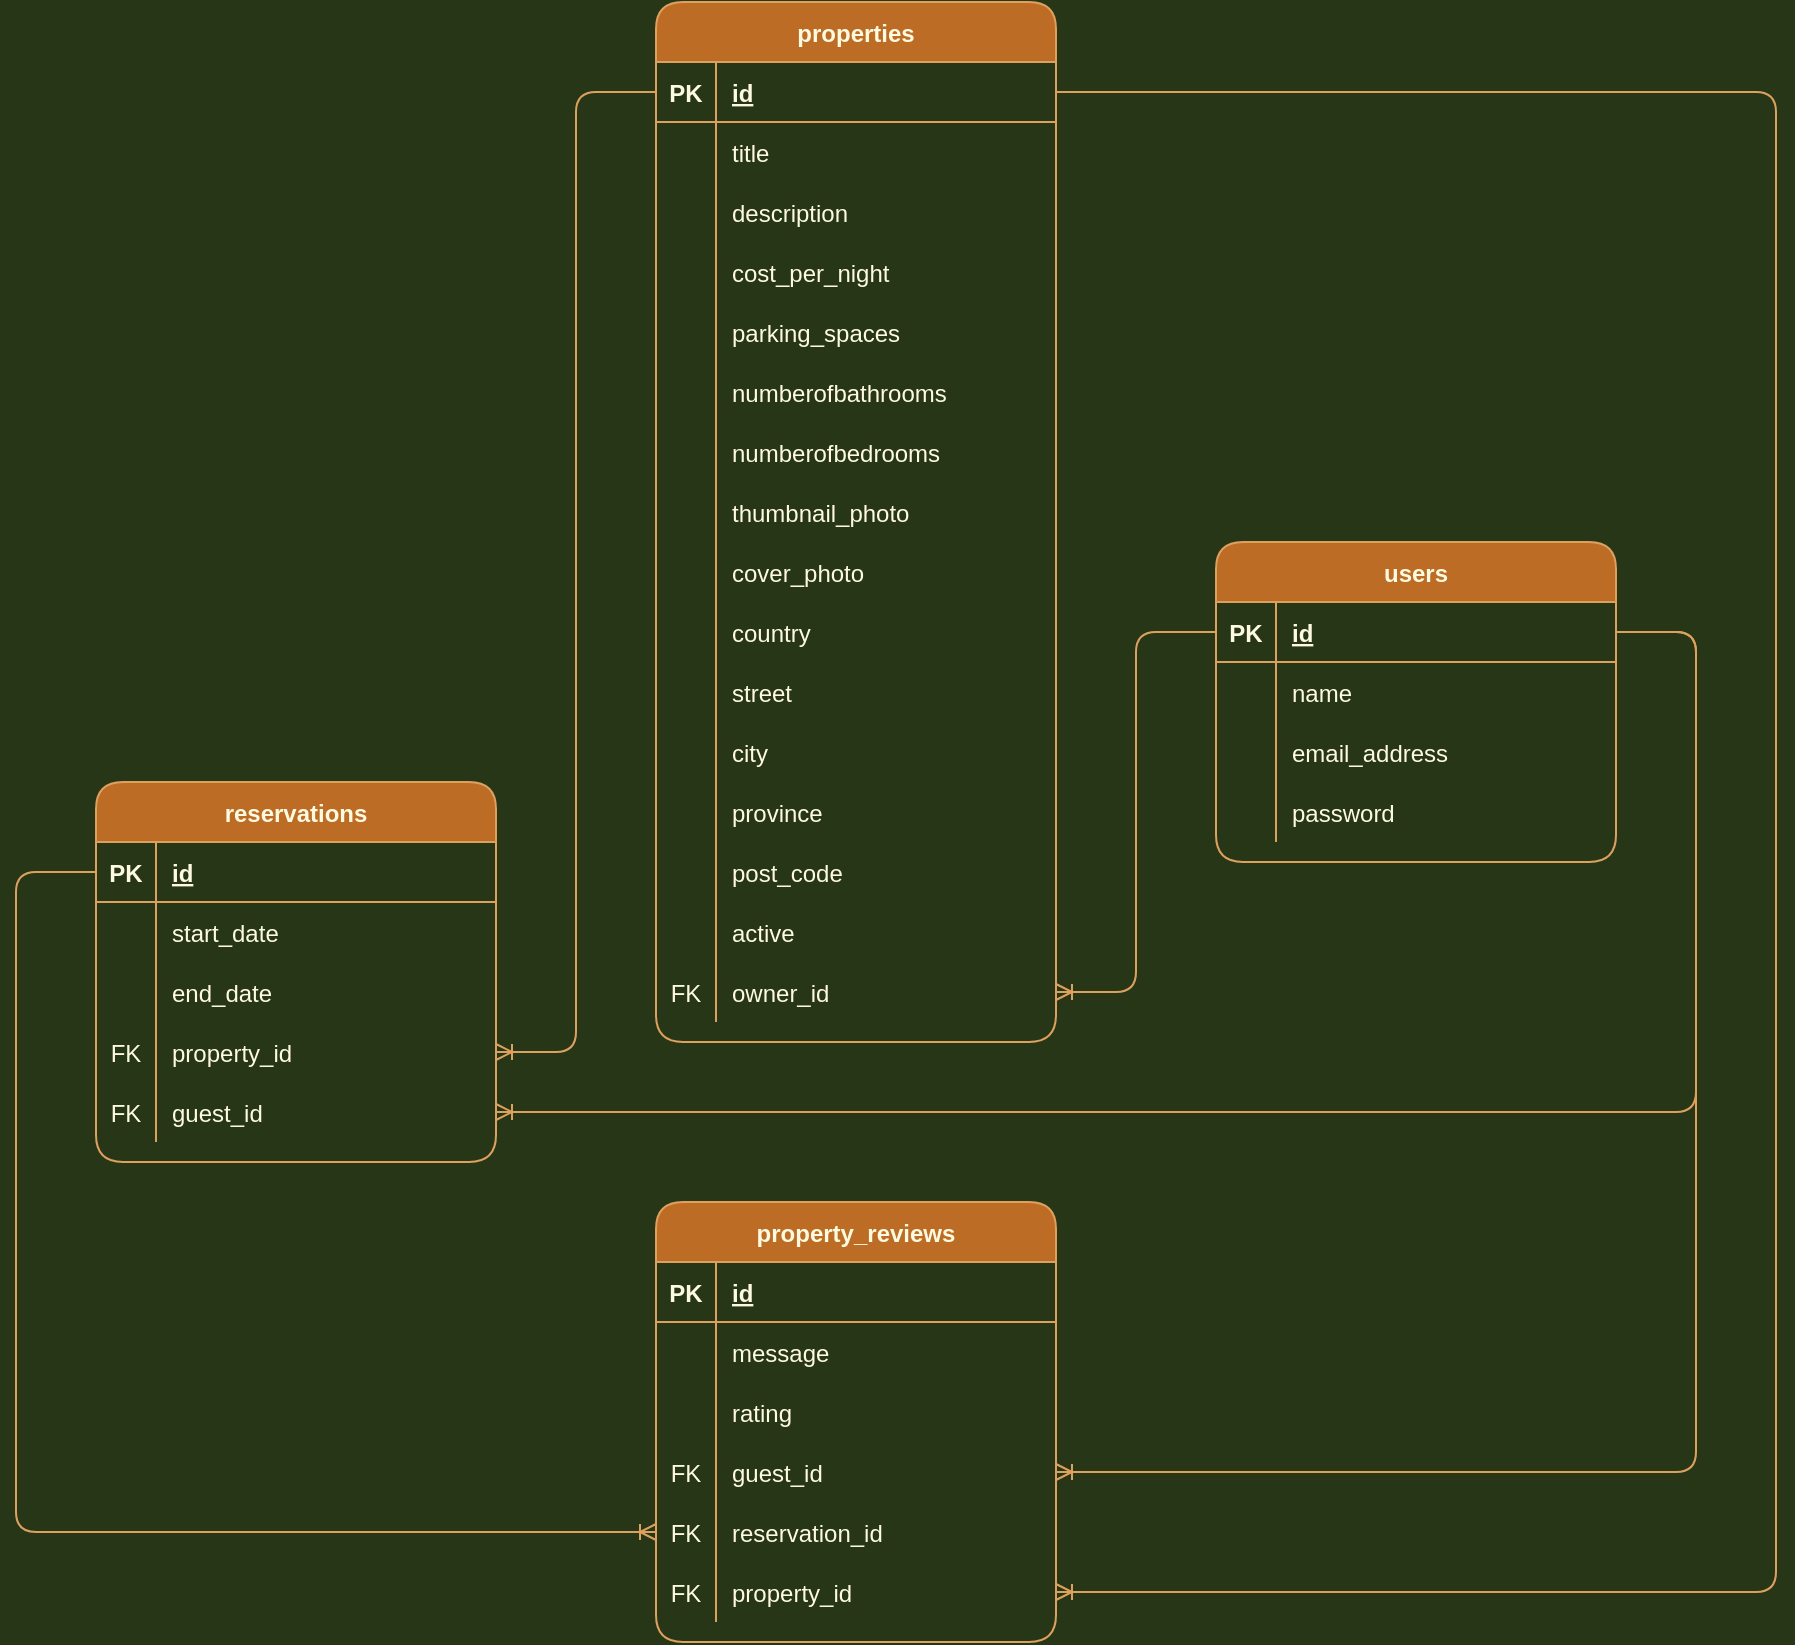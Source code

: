 <mxfile version="17.0.0" type="device"><diagram id="5qvGoS5gKR3HRipJe_dw" name="Page-1"><mxGraphModel dx="2027" dy="1076" grid="0" gridSize="10" guides="1" tooltips="1" connect="1" arrows="1" fold="1" page="1" pageScale="1" pageWidth="1700" pageHeight="1100" background="#283618" math="0" shadow="0"><root><mxCell id="0"/><mxCell id="1" parent="0"/><mxCell id="cMFmI9Sb39EY3T2LJJ4b-1" value="users" style="shape=table;startSize=30;container=1;collapsible=1;childLayout=tableLayout;fixedRows=1;rowLines=0;fontStyle=1;align=center;resizeLast=1;rounded=1;sketch=0;strokeColor=#DDA15E;fillColor=#BC6C25;fontColor=#FEFAE0;" parent="1" vertex="1"><mxGeometry x="1040" y="390" width="200" height="160" as="geometry"/></mxCell><mxCell id="cMFmI9Sb39EY3T2LJJ4b-2" value="" style="shape=tableRow;horizontal=0;startSize=0;swimlaneHead=0;swimlaneBody=0;fillColor=none;collapsible=0;dropTarget=0;points=[[0,0.5],[1,0.5]];portConstraint=eastwest;top=0;left=0;right=0;bottom=1;rounded=1;sketch=0;fontColor=#FEFAE0;strokeColor=#DDA15E;" parent="cMFmI9Sb39EY3T2LJJ4b-1" vertex="1"><mxGeometry y="30" width="200" height="30" as="geometry"/></mxCell><mxCell id="cMFmI9Sb39EY3T2LJJ4b-3" value="PK" style="shape=partialRectangle;connectable=0;fillColor=none;top=0;left=0;bottom=0;right=0;fontStyle=1;overflow=hidden;rounded=1;sketch=0;fontColor=#FEFAE0;strokeColor=#DDA15E;" parent="cMFmI9Sb39EY3T2LJJ4b-2" vertex="1"><mxGeometry width="30" height="30" as="geometry"><mxRectangle width="30" height="30" as="alternateBounds"/></mxGeometry></mxCell><mxCell id="cMFmI9Sb39EY3T2LJJ4b-4" value="id" style="shape=partialRectangle;connectable=0;fillColor=none;top=0;left=0;bottom=0;right=0;align=left;spacingLeft=6;fontStyle=5;overflow=hidden;rounded=1;sketch=0;fontColor=#FEFAE0;strokeColor=#DDA15E;" parent="cMFmI9Sb39EY3T2LJJ4b-2" vertex="1"><mxGeometry x="30" width="170" height="30" as="geometry"><mxRectangle width="170" height="30" as="alternateBounds"/></mxGeometry></mxCell><mxCell id="cMFmI9Sb39EY3T2LJJ4b-5" value="" style="shape=tableRow;horizontal=0;startSize=0;swimlaneHead=0;swimlaneBody=0;fillColor=none;collapsible=0;dropTarget=0;points=[[0,0.5],[1,0.5]];portConstraint=eastwest;top=0;left=0;right=0;bottom=0;rounded=1;sketch=0;fontColor=#FEFAE0;strokeColor=#DDA15E;" parent="cMFmI9Sb39EY3T2LJJ4b-1" vertex="1"><mxGeometry y="60" width="200" height="30" as="geometry"/></mxCell><mxCell id="cMFmI9Sb39EY3T2LJJ4b-6" value="" style="shape=partialRectangle;connectable=0;fillColor=none;top=0;left=0;bottom=0;right=0;editable=1;overflow=hidden;rounded=1;sketch=0;fontColor=#FEFAE0;strokeColor=#DDA15E;" parent="cMFmI9Sb39EY3T2LJJ4b-5" vertex="1"><mxGeometry width="30" height="30" as="geometry"><mxRectangle width="30" height="30" as="alternateBounds"/></mxGeometry></mxCell><mxCell id="cMFmI9Sb39EY3T2LJJ4b-7" value="name" style="shape=partialRectangle;connectable=0;fillColor=none;top=0;left=0;bottom=0;right=0;align=left;spacingLeft=6;overflow=hidden;rounded=1;sketch=0;fontColor=#FEFAE0;strokeColor=#DDA15E;" parent="cMFmI9Sb39EY3T2LJJ4b-5" vertex="1"><mxGeometry x="30" width="170" height="30" as="geometry"><mxRectangle width="170" height="30" as="alternateBounds"/></mxGeometry></mxCell><mxCell id="cMFmI9Sb39EY3T2LJJ4b-8" value="" style="shape=tableRow;horizontal=0;startSize=0;swimlaneHead=0;swimlaneBody=0;fillColor=none;collapsible=0;dropTarget=0;points=[[0,0.5],[1,0.5]];portConstraint=eastwest;top=0;left=0;right=0;bottom=0;rounded=1;sketch=0;fontColor=#FEFAE0;strokeColor=#DDA15E;" parent="cMFmI9Sb39EY3T2LJJ4b-1" vertex="1"><mxGeometry y="90" width="200" height="30" as="geometry"/></mxCell><mxCell id="cMFmI9Sb39EY3T2LJJ4b-9" value="" style="shape=partialRectangle;connectable=0;fillColor=none;top=0;left=0;bottom=0;right=0;editable=1;overflow=hidden;rounded=1;sketch=0;fontColor=#FEFAE0;strokeColor=#DDA15E;" parent="cMFmI9Sb39EY3T2LJJ4b-8" vertex="1"><mxGeometry width="30" height="30" as="geometry"><mxRectangle width="30" height="30" as="alternateBounds"/></mxGeometry></mxCell><mxCell id="cMFmI9Sb39EY3T2LJJ4b-10" value="email_address" style="shape=partialRectangle;connectable=0;fillColor=none;top=0;left=0;bottom=0;right=0;align=left;spacingLeft=6;overflow=hidden;rounded=1;sketch=0;fontColor=#FEFAE0;strokeColor=#DDA15E;" parent="cMFmI9Sb39EY3T2LJJ4b-8" vertex="1"><mxGeometry x="30" width="170" height="30" as="geometry"><mxRectangle width="170" height="30" as="alternateBounds"/></mxGeometry></mxCell><mxCell id="cMFmI9Sb39EY3T2LJJ4b-11" value="" style="shape=tableRow;horizontal=0;startSize=0;swimlaneHead=0;swimlaneBody=0;fillColor=none;collapsible=0;dropTarget=0;points=[[0,0.5],[1,0.5]];portConstraint=eastwest;top=0;left=0;right=0;bottom=0;rounded=1;sketch=0;fontColor=#FEFAE0;strokeColor=#DDA15E;" parent="cMFmI9Sb39EY3T2LJJ4b-1" vertex="1"><mxGeometry y="120" width="200" height="30" as="geometry"/></mxCell><mxCell id="cMFmI9Sb39EY3T2LJJ4b-12" value="" style="shape=partialRectangle;connectable=0;fillColor=none;top=0;left=0;bottom=0;right=0;editable=1;overflow=hidden;rounded=1;sketch=0;fontColor=#FEFAE0;strokeColor=#DDA15E;" parent="cMFmI9Sb39EY3T2LJJ4b-11" vertex="1"><mxGeometry width="30" height="30" as="geometry"><mxRectangle width="30" height="30" as="alternateBounds"/></mxGeometry></mxCell><mxCell id="cMFmI9Sb39EY3T2LJJ4b-13" value="password" style="shape=partialRectangle;connectable=0;fillColor=none;top=0;left=0;bottom=0;right=0;align=left;spacingLeft=6;overflow=hidden;rounded=1;sketch=0;fontColor=#FEFAE0;strokeColor=#DDA15E;" parent="cMFmI9Sb39EY3T2LJJ4b-11" vertex="1"><mxGeometry x="30" width="170" height="30" as="geometry"><mxRectangle width="170" height="30" as="alternateBounds"/></mxGeometry></mxCell><mxCell id="v5EGMdO7o2aAZOC-MTAD-1" value="properties" style="shape=table;startSize=30;container=1;collapsible=1;childLayout=tableLayout;fixedRows=1;rowLines=0;fontStyle=1;align=center;resizeLast=1;rounded=1;sketch=0;strokeColor=#DDA15E;fillColor=#BC6C25;fontColor=#FEFAE0;" vertex="1" parent="1"><mxGeometry x="760" y="120" width="200" height="520" as="geometry"/></mxCell><mxCell id="v5EGMdO7o2aAZOC-MTAD-2" value="" style="shape=tableRow;horizontal=0;startSize=0;swimlaneHead=0;swimlaneBody=0;fillColor=none;collapsible=0;dropTarget=0;points=[[0,0.5],[1,0.5]];portConstraint=eastwest;top=0;left=0;right=0;bottom=1;rounded=1;sketch=0;fontColor=#FEFAE0;strokeColor=#DDA15E;" vertex="1" parent="v5EGMdO7o2aAZOC-MTAD-1"><mxGeometry y="30" width="200" height="30" as="geometry"/></mxCell><mxCell id="v5EGMdO7o2aAZOC-MTAD-3" value="PK" style="shape=partialRectangle;connectable=0;fillColor=none;top=0;left=0;bottom=0;right=0;fontStyle=1;overflow=hidden;rounded=1;sketch=0;fontColor=#FEFAE0;strokeColor=#DDA15E;" vertex="1" parent="v5EGMdO7o2aAZOC-MTAD-2"><mxGeometry width="30" height="30" as="geometry"><mxRectangle width="30" height="30" as="alternateBounds"/></mxGeometry></mxCell><mxCell id="v5EGMdO7o2aAZOC-MTAD-4" value="id" style="shape=partialRectangle;connectable=0;fillColor=none;top=0;left=0;bottom=0;right=0;align=left;spacingLeft=6;fontStyle=5;overflow=hidden;rounded=1;sketch=0;fontColor=#FEFAE0;strokeColor=#DDA15E;" vertex="1" parent="v5EGMdO7o2aAZOC-MTAD-2"><mxGeometry x="30" width="170" height="30" as="geometry"><mxRectangle width="170" height="30" as="alternateBounds"/></mxGeometry></mxCell><mxCell id="v5EGMdO7o2aAZOC-MTAD-5" value="" style="shape=tableRow;horizontal=0;startSize=0;swimlaneHead=0;swimlaneBody=0;fillColor=none;collapsible=0;dropTarget=0;points=[[0,0.5],[1,0.5]];portConstraint=eastwest;top=0;left=0;right=0;bottom=0;rounded=1;sketch=0;fontColor=#FEFAE0;strokeColor=#DDA15E;" vertex="1" parent="v5EGMdO7o2aAZOC-MTAD-1"><mxGeometry y="60" width="200" height="30" as="geometry"/></mxCell><mxCell id="v5EGMdO7o2aAZOC-MTAD-6" value="" style="shape=partialRectangle;connectable=0;fillColor=none;top=0;left=0;bottom=0;right=0;editable=1;overflow=hidden;rounded=1;sketch=0;fontColor=#FEFAE0;strokeColor=#DDA15E;" vertex="1" parent="v5EGMdO7o2aAZOC-MTAD-5"><mxGeometry width="30" height="30" as="geometry"><mxRectangle width="30" height="30" as="alternateBounds"/></mxGeometry></mxCell><mxCell id="v5EGMdO7o2aAZOC-MTAD-7" value="title" style="shape=partialRectangle;connectable=0;fillColor=none;top=0;left=0;bottom=0;right=0;align=left;spacingLeft=6;overflow=hidden;rounded=1;sketch=0;fontColor=#FEFAE0;strokeColor=#DDA15E;" vertex="1" parent="v5EGMdO7o2aAZOC-MTAD-5"><mxGeometry x="30" width="170" height="30" as="geometry"><mxRectangle width="170" height="30" as="alternateBounds"/></mxGeometry></mxCell><mxCell id="v5EGMdO7o2aAZOC-MTAD-8" value="" style="shape=tableRow;horizontal=0;startSize=0;swimlaneHead=0;swimlaneBody=0;fillColor=none;collapsible=0;dropTarget=0;points=[[0,0.5],[1,0.5]];portConstraint=eastwest;top=0;left=0;right=0;bottom=0;rounded=1;sketch=0;fontColor=#FEFAE0;strokeColor=#DDA15E;" vertex="1" parent="v5EGMdO7o2aAZOC-MTAD-1"><mxGeometry y="90" width="200" height="30" as="geometry"/></mxCell><mxCell id="v5EGMdO7o2aAZOC-MTAD-9" value="" style="shape=partialRectangle;connectable=0;fillColor=none;top=0;left=0;bottom=0;right=0;editable=1;overflow=hidden;rounded=1;sketch=0;fontColor=#FEFAE0;strokeColor=#DDA15E;" vertex="1" parent="v5EGMdO7o2aAZOC-MTAD-8"><mxGeometry width="30" height="30" as="geometry"><mxRectangle width="30" height="30" as="alternateBounds"/></mxGeometry></mxCell><mxCell id="v5EGMdO7o2aAZOC-MTAD-10" value="description" style="shape=partialRectangle;connectable=0;fillColor=none;top=0;left=0;bottom=0;right=0;align=left;spacingLeft=6;overflow=hidden;rounded=1;sketch=0;fontColor=#FEFAE0;strokeColor=#DDA15E;" vertex="1" parent="v5EGMdO7o2aAZOC-MTAD-8"><mxGeometry x="30" width="170" height="30" as="geometry"><mxRectangle width="170" height="30" as="alternateBounds"/></mxGeometry></mxCell><mxCell id="v5EGMdO7o2aAZOC-MTAD-11" value="" style="shape=tableRow;horizontal=0;startSize=0;swimlaneHead=0;swimlaneBody=0;fillColor=none;collapsible=0;dropTarget=0;points=[[0,0.5],[1,0.5]];portConstraint=eastwest;top=0;left=0;right=0;bottom=0;rounded=1;sketch=0;fontColor=#FEFAE0;strokeColor=#DDA15E;" vertex="1" parent="v5EGMdO7o2aAZOC-MTAD-1"><mxGeometry y="120" width="200" height="30" as="geometry"/></mxCell><mxCell id="v5EGMdO7o2aAZOC-MTAD-12" value="" style="shape=partialRectangle;connectable=0;fillColor=none;top=0;left=0;bottom=0;right=0;editable=1;overflow=hidden;rounded=1;sketch=0;fontColor=#FEFAE0;strokeColor=#DDA15E;" vertex="1" parent="v5EGMdO7o2aAZOC-MTAD-11"><mxGeometry width="30" height="30" as="geometry"><mxRectangle width="30" height="30" as="alternateBounds"/></mxGeometry></mxCell><mxCell id="v5EGMdO7o2aAZOC-MTAD-13" value="cost_per_night" style="shape=partialRectangle;connectable=0;fillColor=none;top=0;left=0;bottom=0;right=0;align=left;spacingLeft=6;overflow=hidden;rounded=1;sketch=0;fontColor=#FEFAE0;strokeColor=#DDA15E;" vertex="1" parent="v5EGMdO7o2aAZOC-MTAD-11"><mxGeometry x="30" width="170" height="30" as="geometry"><mxRectangle width="170" height="30" as="alternateBounds"/></mxGeometry></mxCell><mxCell id="v5EGMdO7o2aAZOC-MTAD-40" value="" style="shape=tableRow;horizontal=0;startSize=0;swimlaneHead=0;swimlaneBody=0;fillColor=none;collapsible=0;dropTarget=0;points=[[0,0.5],[1,0.5]];portConstraint=eastwest;top=0;left=0;right=0;bottom=0;rounded=1;sketch=0;fontColor=#FEFAE0;strokeColor=#DDA15E;" vertex="1" parent="v5EGMdO7o2aAZOC-MTAD-1"><mxGeometry y="150" width="200" height="30" as="geometry"/></mxCell><mxCell id="v5EGMdO7o2aAZOC-MTAD-41" value="" style="shape=partialRectangle;connectable=0;fillColor=none;top=0;left=0;bottom=0;right=0;editable=1;overflow=hidden;rounded=1;sketch=0;fontColor=#FEFAE0;strokeColor=#DDA15E;" vertex="1" parent="v5EGMdO7o2aAZOC-MTAD-40"><mxGeometry width="30" height="30" as="geometry"><mxRectangle width="30" height="30" as="alternateBounds"/></mxGeometry></mxCell><mxCell id="v5EGMdO7o2aAZOC-MTAD-42" value="parking_spaces" style="shape=partialRectangle;connectable=0;fillColor=none;top=0;left=0;bottom=0;right=0;align=left;spacingLeft=6;overflow=hidden;rounded=1;sketch=0;fontColor=#FEFAE0;strokeColor=#DDA15E;" vertex="1" parent="v5EGMdO7o2aAZOC-MTAD-40"><mxGeometry x="30" width="170" height="30" as="geometry"><mxRectangle width="170" height="30" as="alternateBounds"/></mxGeometry></mxCell><mxCell id="v5EGMdO7o2aAZOC-MTAD-43" value="" style="shape=tableRow;horizontal=0;startSize=0;swimlaneHead=0;swimlaneBody=0;fillColor=none;collapsible=0;dropTarget=0;points=[[0,0.5],[1,0.5]];portConstraint=eastwest;top=0;left=0;right=0;bottom=0;rounded=1;sketch=0;fontColor=#FEFAE0;strokeColor=#DDA15E;" vertex="1" parent="v5EGMdO7o2aAZOC-MTAD-1"><mxGeometry y="180" width="200" height="30" as="geometry"/></mxCell><mxCell id="v5EGMdO7o2aAZOC-MTAD-44" value="" style="shape=partialRectangle;connectable=0;fillColor=none;top=0;left=0;bottom=0;right=0;editable=1;overflow=hidden;rounded=1;sketch=0;fontColor=#FEFAE0;strokeColor=#DDA15E;" vertex="1" parent="v5EGMdO7o2aAZOC-MTAD-43"><mxGeometry width="30" height="30" as="geometry"><mxRectangle width="30" height="30" as="alternateBounds"/></mxGeometry></mxCell><mxCell id="v5EGMdO7o2aAZOC-MTAD-45" value="numberofbathrooms" style="shape=partialRectangle;connectable=0;fillColor=none;top=0;left=0;bottom=0;right=0;align=left;spacingLeft=6;overflow=hidden;rounded=1;sketch=0;fontColor=#FEFAE0;strokeColor=#DDA15E;" vertex="1" parent="v5EGMdO7o2aAZOC-MTAD-43"><mxGeometry x="30" width="170" height="30" as="geometry"><mxRectangle width="170" height="30" as="alternateBounds"/></mxGeometry></mxCell><mxCell id="v5EGMdO7o2aAZOC-MTAD-46" value="" style="shape=tableRow;horizontal=0;startSize=0;swimlaneHead=0;swimlaneBody=0;fillColor=none;collapsible=0;dropTarget=0;points=[[0,0.5],[1,0.5]];portConstraint=eastwest;top=0;left=0;right=0;bottom=0;rounded=1;sketch=0;fontColor=#FEFAE0;strokeColor=#DDA15E;" vertex="1" parent="v5EGMdO7o2aAZOC-MTAD-1"><mxGeometry y="210" width="200" height="30" as="geometry"/></mxCell><mxCell id="v5EGMdO7o2aAZOC-MTAD-47" value="" style="shape=partialRectangle;connectable=0;fillColor=none;top=0;left=0;bottom=0;right=0;editable=1;overflow=hidden;rounded=1;sketch=0;fontColor=#FEFAE0;strokeColor=#DDA15E;" vertex="1" parent="v5EGMdO7o2aAZOC-MTAD-46"><mxGeometry width="30" height="30" as="geometry"><mxRectangle width="30" height="30" as="alternateBounds"/></mxGeometry></mxCell><mxCell id="v5EGMdO7o2aAZOC-MTAD-48" value="numberofbedrooms" style="shape=partialRectangle;connectable=0;fillColor=none;top=0;left=0;bottom=0;right=0;align=left;spacingLeft=6;overflow=hidden;rounded=1;sketch=0;fontColor=#FEFAE0;strokeColor=#DDA15E;" vertex="1" parent="v5EGMdO7o2aAZOC-MTAD-46"><mxGeometry x="30" width="170" height="30" as="geometry"><mxRectangle width="170" height="30" as="alternateBounds"/></mxGeometry></mxCell><mxCell id="v5EGMdO7o2aAZOC-MTAD-50" value="" style="shape=tableRow;horizontal=0;startSize=0;swimlaneHead=0;swimlaneBody=0;fillColor=none;collapsible=0;dropTarget=0;points=[[0,0.5],[1,0.5]];portConstraint=eastwest;top=0;left=0;right=0;bottom=0;rounded=1;sketch=0;fontColor=#FEFAE0;strokeColor=#DDA15E;" vertex="1" parent="v5EGMdO7o2aAZOC-MTAD-1"><mxGeometry y="240" width="200" height="30" as="geometry"/></mxCell><mxCell id="v5EGMdO7o2aAZOC-MTAD-51" value="" style="shape=partialRectangle;connectable=0;fillColor=none;top=0;left=0;bottom=0;right=0;editable=1;overflow=hidden;rounded=1;sketch=0;fontColor=#FEFAE0;strokeColor=#DDA15E;" vertex="1" parent="v5EGMdO7o2aAZOC-MTAD-50"><mxGeometry width="30" height="30" as="geometry"><mxRectangle width="30" height="30" as="alternateBounds"/></mxGeometry></mxCell><mxCell id="v5EGMdO7o2aAZOC-MTAD-52" value="thumbnail_photo" style="shape=partialRectangle;connectable=0;fillColor=none;top=0;left=0;bottom=0;right=0;align=left;spacingLeft=6;overflow=hidden;rounded=1;sketch=0;fontColor=#FEFAE0;strokeColor=#DDA15E;" vertex="1" parent="v5EGMdO7o2aAZOC-MTAD-50"><mxGeometry x="30" width="170" height="30" as="geometry"><mxRectangle width="170" height="30" as="alternateBounds"/></mxGeometry></mxCell><mxCell id="v5EGMdO7o2aAZOC-MTAD-53" value="" style="shape=tableRow;horizontal=0;startSize=0;swimlaneHead=0;swimlaneBody=0;fillColor=none;collapsible=0;dropTarget=0;points=[[0,0.5],[1,0.5]];portConstraint=eastwest;top=0;left=0;right=0;bottom=0;rounded=1;sketch=0;fontColor=#FEFAE0;strokeColor=#DDA15E;" vertex="1" parent="v5EGMdO7o2aAZOC-MTAD-1"><mxGeometry y="270" width="200" height="30" as="geometry"/></mxCell><mxCell id="v5EGMdO7o2aAZOC-MTAD-54" value="" style="shape=partialRectangle;connectable=0;fillColor=none;top=0;left=0;bottom=0;right=0;editable=1;overflow=hidden;rounded=1;sketch=0;fontColor=#FEFAE0;strokeColor=#DDA15E;" vertex="1" parent="v5EGMdO7o2aAZOC-MTAD-53"><mxGeometry width="30" height="30" as="geometry"><mxRectangle width="30" height="30" as="alternateBounds"/></mxGeometry></mxCell><mxCell id="v5EGMdO7o2aAZOC-MTAD-55" value="cover_photo" style="shape=partialRectangle;connectable=0;fillColor=none;top=0;left=0;bottom=0;right=0;align=left;spacingLeft=6;overflow=hidden;rounded=1;sketch=0;fontColor=#FEFAE0;strokeColor=#DDA15E;" vertex="1" parent="v5EGMdO7o2aAZOC-MTAD-53"><mxGeometry x="30" width="170" height="30" as="geometry"><mxRectangle width="170" height="30" as="alternateBounds"/></mxGeometry></mxCell><mxCell id="v5EGMdO7o2aAZOC-MTAD-56" value="" style="shape=tableRow;horizontal=0;startSize=0;swimlaneHead=0;swimlaneBody=0;fillColor=none;collapsible=0;dropTarget=0;points=[[0,0.5],[1,0.5]];portConstraint=eastwest;top=0;left=0;right=0;bottom=0;rounded=1;sketch=0;fontColor=#FEFAE0;strokeColor=#DDA15E;" vertex="1" parent="v5EGMdO7o2aAZOC-MTAD-1"><mxGeometry y="300" width="200" height="30" as="geometry"/></mxCell><mxCell id="v5EGMdO7o2aAZOC-MTAD-57" value="" style="shape=partialRectangle;connectable=0;fillColor=none;top=0;left=0;bottom=0;right=0;editable=1;overflow=hidden;rounded=1;sketch=0;fontColor=#FEFAE0;strokeColor=#DDA15E;" vertex="1" parent="v5EGMdO7o2aAZOC-MTAD-56"><mxGeometry width="30" height="30" as="geometry"><mxRectangle width="30" height="30" as="alternateBounds"/></mxGeometry></mxCell><mxCell id="v5EGMdO7o2aAZOC-MTAD-58" value="country" style="shape=partialRectangle;connectable=0;fillColor=none;top=0;left=0;bottom=0;right=0;align=left;spacingLeft=6;overflow=hidden;rounded=1;sketch=0;fontColor=#FEFAE0;strokeColor=#DDA15E;" vertex="1" parent="v5EGMdO7o2aAZOC-MTAD-56"><mxGeometry x="30" width="170" height="30" as="geometry"><mxRectangle width="170" height="30" as="alternateBounds"/></mxGeometry></mxCell><mxCell id="v5EGMdO7o2aAZOC-MTAD-59" value="" style="shape=tableRow;horizontal=0;startSize=0;swimlaneHead=0;swimlaneBody=0;fillColor=none;collapsible=0;dropTarget=0;points=[[0,0.5],[1,0.5]];portConstraint=eastwest;top=0;left=0;right=0;bottom=0;rounded=1;sketch=0;fontColor=#FEFAE0;strokeColor=#DDA15E;" vertex="1" parent="v5EGMdO7o2aAZOC-MTAD-1"><mxGeometry y="330" width="200" height="30" as="geometry"/></mxCell><mxCell id="v5EGMdO7o2aAZOC-MTAD-60" value="" style="shape=partialRectangle;connectable=0;fillColor=none;top=0;left=0;bottom=0;right=0;editable=1;overflow=hidden;rounded=1;sketch=0;fontColor=#FEFAE0;strokeColor=#DDA15E;" vertex="1" parent="v5EGMdO7o2aAZOC-MTAD-59"><mxGeometry width="30" height="30" as="geometry"><mxRectangle width="30" height="30" as="alternateBounds"/></mxGeometry></mxCell><mxCell id="v5EGMdO7o2aAZOC-MTAD-61" value="street" style="shape=partialRectangle;connectable=0;fillColor=none;top=0;left=0;bottom=0;right=0;align=left;spacingLeft=6;overflow=hidden;rounded=1;sketch=0;fontColor=#FEFAE0;strokeColor=#DDA15E;" vertex="1" parent="v5EGMdO7o2aAZOC-MTAD-59"><mxGeometry x="30" width="170" height="30" as="geometry"><mxRectangle width="170" height="30" as="alternateBounds"/></mxGeometry></mxCell><mxCell id="v5EGMdO7o2aAZOC-MTAD-62" value="" style="shape=tableRow;horizontal=0;startSize=0;swimlaneHead=0;swimlaneBody=0;fillColor=none;collapsible=0;dropTarget=0;points=[[0,0.5],[1,0.5]];portConstraint=eastwest;top=0;left=0;right=0;bottom=0;rounded=1;sketch=0;fontColor=#FEFAE0;strokeColor=#DDA15E;" vertex="1" parent="v5EGMdO7o2aAZOC-MTAD-1"><mxGeometry y="360" width="200" height="30" as="geometry"/></mxCell><mxCell id="v5EGMdO7o2aAZOC-MTAD-63" value="" style="shape=partialRectangle;connectable=0;fillColor=none;top=0;left=0;bottom=0;right=0;editable=1;overflow=hidden;rounded=1;sketch=0;fontColor=#FEFAE0;strokeColor=#DDA15E;" vertex="1" parent="v5EGMdO7o2aAZOC-MTAD-62"><mxGeometry width="30" height="30" as="geometry"><mxRectangle width="30" height="30" as="alternateBounds"/></mxGeometry></mxCell><mxCell id="v5EGMdO7o2aAZOC-MTAD-64" value="city" style="shape=partialRectangle;connectable=0;fillColor=none;top=0;left=0;bottom=0;right=0;align=left;spacingLeft=6;overflow=hidden;rounded=1;sketch=0;fontColor=#FEFAE0;strokeColor=#DDA15E;" vertex="1" parent="v5EGMdO7o2aAZOC-MTAD-62"><mxGeometry x="30" width="170" height="30" as="geometry"><mxRectangle width="170" height="30" as="alternateBounds"/></mxGeometry></mxCell><mxCell id="v5EGMdO7o2aAZOC-MTAD-65" value="" style="shape=tableRow;horizontal=0;startSize=0;swimlaneHead=0;swimlaneBody=0;fillColor=none;collapsible=0;dropTarget=0;points=[[0,0.5],[1,0.5]];portConstraint=eastwest;top=0;left=0;right=0;bottom=0;rounded=1;sketch=0;fontColor=#FEFAE0;strokeColor=#DDA15E;" vertex="1" parent="v5EGMdO7o2aAZOC-MTAD-1"><mxGeometry y="390" width="200" height="30" as="geometry"/></mxCell><mxCell id="v5EGMdO7o2aAZOC-MTAD-66" value="" style="shape=partialRectangle;connectable=0;fillColor=none;top=0;left=0;bottom=0;right=0;editable=1;overflow=hidden;rounded=1;sketch=0;fontColor=#FEFAE0;strokeColor=#DDA15E;" vertex="1" parent="v5EGMdO7o2aAZOC-MTAD-65"><mxGeometry width="30" height="30" as="geometry"><mxRectangle width="30" height="30" as="alternateBounds"/></mxGeometry></mxCell><mxCell id="v5EGMdO7o2aAZOC-MTAD-67" value="province" style="shape=partialRectangle;connectable=0;fillColor=none;top=0;left=0;bottom=0;right=0;align=left;spacingLeft=6;overflow=hidden;rounded=1;sketch=0;fontColor=#FEFAE0;strokeColor=#DDA15E;" vertex="1" parent="v5EGMdO7o2aAZOC-MTAD-65"><mxGeometry x="30" width="170" height="30" as="geometry"><mxRectangle width="170" height="30" as="alternateBounds"/></mxGeometry></mxCell><mxCell id="v5EGMdO7o2aAZOC-MTAD-68" value="" style="shape=tableRow;horizontal=0;startSize=0;swimlaneHead=0;swimlaneBody=0;fillColor=none;collapsible=0;dropTarget=0;points=[[0,0.5],[1,0.5]];portConstraint=eastwest;top=0;left=0;right=0;bottom=0;rounded=1;sketch=0;fontColor=#FEFAE0;strokeColor=#DDA15E;" vertex="1" parent="v5EGMdO7o2aAZOC-MTAD-1"><mxGeometry y="420" width="200" height="30" as="geometry"/></mxCell><mxCell id="v5EGMdO7o2aAZOC-MTAD-69" value="" style="shape=partialRectangle;connectable=0;fillColor=none;top=0;left=0;bottom=0;right=0;editable=1;overflow=hidden;rounded=1;sketch=0;fontColor=#FEFAE0;strokeColor=#DDA15E;" vertex="1" parent="v5EGMdO7o2aAZOC-MTAD-68"><mxGeometry width="30" height="30" as="geometry"><mxRectangle width="30" height="30" as="alternateBounds"/></mxGeometry></mxCell><mxCell id="v5EGMdO7o2aAZOC-MTAD-70" value="post_code" style="shape=partialRectangle;connectable=0;fillColor=none;top=0;left=0;bottom=0;right=0;align=left;spacingLeft=6;overflow=hidden;rounded=1;sketch=0;fontColor=#FEFAE0;strokeColor=#DDA15E;" vertex="1" parent="v5EGMdO7o2aAZOC-MTAD-68"><mxGeometry x="30" width="170" height="30" as="geometry"><mxRectangle width="170" height="30" as="alternateBounds"/></mxGeometry></mxCell><mxCell id="v5EGMdO7o2aAZOC-MTAD-83" value="" style="shape=tableRow;horizontal=0;startSize=0;swimlaneHead=0;swimlaneBody=0;fillColor=none;collapsible=0;dropTarget=0;points=[[0,0.5],[1,0.5]];portConstraint=eastwest;top=0;left=0;right=0;bottom=0;rounded=1;sketch=0;fontColor=#FEFAE0;strokeColor=#DDA15E;" vertex="1" parent="v5EGMdO7o2aAZOC-MTAD-1"><mxGeometry y="450" width="200" height="30" as="geometry"/></mxCell><mxCell id="v5EGMdO7o2aAZOC-MTAD-84" value="" style="shape=partialRectangle;connectable=0;fillColor=none;top=0;left=0;bottom=0;right=0;editable=1;overflow=hidden;rounded=1;sketch=0;fontColor=#FEFAE0;strokeColor=#DDA15E;" vertex="1" parent="v5EGMdO7o2aAZOC-MTAD-83"><mxGeometry width="30" height="30" as="geometry"><mxRectangle width="30" height="30" as="alternateBounds"/></mxGeometry></mxCell><mxCell id="v5EGMdO7o2aAZOC-MTAD-85" value="active" style="shape=partialRectangle;connectable=0;fillColor=none;top=0;left=0;bottom=0;right=0;align=left;spacingLeft=6;overflow=hidden;rounded=1;sketch=0;fontColor=#FEFAE0;strokeColor=#DDA15E;" vertex="1" parent="v5EGMdO7o2aAZOC-MTAD-83"><mxGeometry x="30" width="170" height="30" as="geometry"><mxRectangle width="170" height="30" as="alternateBounds"/></mxGeometry></mxCell><mxCell id="v5EGMdO7o2aAZOC-MTAD-71" value="" style="shape=tableRow;horizontal=0;startSize=0;swimlaneHead=0;swimlaneBody=0;fillColor=none;collapsible=0;dropTarget=0;points=[[0,0.5],[1,0.5]];portConstraint=eastwest;top=0;left=0;right=0;bottom=0;rounded=1;sketch=0;fontColor=#FEFAE0;strokeColor=#DDA15E;" vertex="1" parent="v5EGMdO7o2aAZOC-MTAD-1"><mxGeometry y="480" width="200" height="30" as="geometry"/></mxCell><mxCell id="v5EGMdO7o2aAZOC-MTAD-72" value="FK" style="shape=partialRectangle;connectable=0;fillColor=none;top=0;left=0;bottom=0;right=0;editable=1;overflow=hidden;rounded=1;sketch=0;fontColor=#FEFAE0;strokeColor=#DDA15E;" vertex="1" parent="v5EGMdO7o2aAZOC-MTAD-71"><mxGeometry width="30" height="30" as="geometry"><mxRectangle width="30" height="30" as="alternateBounds"/></mxGeometry></mxCell><mxCell id="v5EGMdO7o2aAZOC-MTAD-73" value="owner_id" style="shape=partialRectangle;connectable=0;fillColor=none;top=0;left=0;bottom=0;right=0;align=left;spacingLeft=6;overflow=hidden;rounded=1;sketch=0;fontColor=#FEFAE0;strokeColor=#DDA15E;" vertex="1" parent="v5EGMdO7o2aAZOC-MTAD-71"><mxGeometry x="30" width="170" height="30" as="geometry"><mxRectangle width="170" height="30" as="alternateBounds"/></mxGeometry></mxCell><mxCell id="v5EGMdO7o2aAZOC-MTAD-14" value="reservations" style="shape=table;startSize=30;container=1;collapsible=1;childLayout=tableLayout;fixedRows=1;rowLines=0;fontStyle=1;align=center;resizeLast=1;rounded=1;sketch=0;strokeColor=#DDA15E;fillColor=#BC6C25;fontColor=#FEFAE0;" vertex="1" parent="1"><mxGeometry x="480" y="510" width="200" height="190" as="geometry"/></mxCell><mxCell id="v5EGMdO7o2aAZOC-MTAD-15" value="" style="shape=tableRow;horizontal=0;startSize=0;swimlaneHead=0;swimlaneBody=0;fillColor=none;collapsible=0;dropTarget=0;points=[[0,0.5],[1,0.5]];portConstraint=eastwest;top=0;left=0;right=0;bottom=1;rounded=1;sketch=0;fontColor=#FEFAE0;strokeColor=#DDA15E;" vertex="1" parent="v5EGMdO7o2aAZOC-MTAD-14"><mxGeometry y="30" width="200" height="30" as="geometry"/></mxCell><mxCell id="v5EGMdO7o2aAZOC-MTAD-16" value="PK" style="shape=partialRectangle;connectable=0;fillColor=none;top=0;left=0;bottom=0;right=0;fontStyle=1;overflow=hidden;rounded=1;sketch=0;fontColor=#FEFAE0;strokeColor=#DDA15E;" vertex="1" parent="v5EGMdO7o2aAZOC-MTAD-15"><mxGeometry width="30" height="30" as="geometry"><mxRectangle width="30" height="30" as="alternateBounds"/></mxGeometry></mxCell><mxCell id="v5EGMdO7o2aAZOC-MTAD-17" value="id" style="shape=partialRectangle;connectable=0;fillColor=none;top=0;left=0;bottom=0;right=0;align=left;spacingLeft=6;fontStyle=5;overflow=hidden;rounded=1;sketch=0;fontColor=#FEFAE0;strokeColor=#DDA15E;" vertex="1" parent="v5EGMdO7o2aAZOC-MTAD-15"><mxGeometry x="30" width="170" height="30" as="geometry"><mxRectangle width="170" height="30" as="alternateBounds"/></mxGeometry></mxCell><mxCell id="v5EGMdO7o2aAZOC-MTAD-18" value="" style="shape=tableRow;horizontal=0;startSize=0;swimlaneHead=0;swimlaneBody=0;fillColor=none;collapsible=0;dropTarget=0;points=[[0,0.5],[1,0.5]];portConstraint=eastwest;top=0;left=0;right=0;bottom=0;rounded=1;sketch=0;fontColor=#FEFAE0;strokeColor=#DDA15E;" vertex="1" parent="v5EGMdO7o2aAZOC-MTAD-14"><mxGeometry y="60" width="200" height="30" as="geometry"/></mxCell><mxCell id="v5EGMdO7o2aAZOC-MTAD-19" value="" style="shape=partialRectangle;connectable=0;fillColor=none;top=0;left=0;bottom=0;right=0;editable=1;overflow=hidden;rounded=1;sketch=0;fontColor=#FEFAE0;strokeColor=#DDA15E;" vertex="1" parent="v5EGMdO7o2aAZOC-MTAD-18"><mxGeometry width="30" height="30" as="geometry"><mxRectangle width="30" height="30" as="alternateBounds"/></mxGeometry></mxCell><mxCell id="v5EGMdO7o2aAZOC-MTAD-20" value="start_date" style="shape=partialRectangle;connectable=0;fillColor=none;top=0;left=0;bottom=0;right=0;align=left;spacingLeft=6;overflow=hidden;rounded=1;sketch=0;fontColor=#FEFAE0;strokeColor=#DDA15E;" vertex="1" parent="v5EGMdO7o2aAZOC-MTAD-18"><mxGeometry x="30" width="170" height="30" as="geometry"><mxRectangle width="170" height="30" as="alternateBounds"/></mxGeometry></mxCell><mxCell id="v5EGMdO7o2aAZOC-MTAD-21" value="" style="shape=tableRow;horizontal=0;startSize=0;swimlaneHead=0;swimlaneBody=0;fillColor=none;collapsible=0;dropTarget=0;points=[[0,0.5],[1,0.5]];portConstraint=eastwest;top=0;left=0;right=0;bottom=0;rounded=1;sketch=0;fontColor=#FEFAE0;strokeColor=#DDA15E;" vertex="1" parent="v5EGMdO7o2aAZOC-MTAD-14"><mxGeometry y="90" width="200" height="30" as="geometry"/></mxCell><mxCell id="v5EGMdO7o2aAZOC-MTAD-22" value="" style="shape=partialRectangle;connectable=0;fillColor=none;top=0;left=0;bottom=0;right=0;editable=1;overflow=hidden;rounded=1;sketch=0;fontColor=#FEFAE0;strokeColor=#DDA15E;" vertex="1" parent="v5EGMdO7o2aAZOC-MTAD-21"><mxGeometry width="30" height="30" as="geometry"><mxRectangle width="30" height="30" as="alternateBounds"/></mxGeometry></mxCell><mxCell id="v5EGMdO7o2aAZOC-MTAD-23" value="end_date" style="shape=partialRectangle;connectable=0;fillColor=none;top=0;left=0;bottom=0;right=0;align=left;spacingLeft=6;overflow=hidden;rounded=1;sketch=0;fontColor=#FEFAE0;strokeColor=#DDA15E;" vertex="1" parent="v5EGMdO7o2aAZOC-MTAD-21"><mxGeometry x="30" width="170" height="30" as="geometry"><mxRectangle width="170" height="30" as="alternateBounds"/></mxGeometry></mxCell><mxCell id="v5EGMdO7o2aAZOC-MTAD-24" value="" style="shape=tableRow;horizontal=0;startSize=0;swimlaneHead=0;swimlaneBody=0;fillColor=none;collapsible=0;dropTarget=0;points=[[0,0.5],[1,0.5]];portConstraint=eastwest;top=0;left=0;right=0;bottom=0;rounded=1;sketch=0;fontColor=#FEFAE0;strokeColor=#DDA15E;" vertex="1" parent="v5EGMdO7o2aAZOC-MTAD-14"><mxGeometry y="120" width="200" height="30" as="geometry"/></mxCell><mxCell id="v5EGMdO7o2aAZOC-MTAD-25" value="FK" style="shape=partialRectangle;connectable=0;fillColor=none;top=0;left=0;bottom=0;right=0;editable=1;overflow=hidden;rounded=1;sketch=0;fontColor=#FEFAE0;strokeColor=#DDA15E;" vertex="1" parent="v5EGMdO7o2aAZOC-MTAD-24"><mxGeometry width="30" height="30" as="geometry"><mxRectangle width="30" height="30" as="alternateBounds"/></mxGeometry></mxCell><mxCell id="v5EGMdO7o2aAZOC-MTAD-26" value="property_id" style="shape=partialRectangle;connectable=0;fillColor=none;top=0;left=0;bottom=0;right=0;align=left;spacingLeft=6;overflow=hidden;rounded=1;sketch=0;fontColor=#FEFAE0;strokeColor=#DDA15E;" vertex="1" parent="v5EGMdO7o2aAZOC-MTAD-24"><mxGeometry x="30" width="170" height="30" as="geometry"><mxRectangle width="170" height="30" as="alternateBounds"/></mxGeometry></mxCell><mxCell id="v5EGMdO7o2aAZOC-MTAD-86" value="" style="shape=tableRow;horizontal=0;startSize=0;swimlaneHead=0;swimlaneBody=0;fillColor=none;collapsible=0;dropTarget=0;points=[[0,0.5],[1,0.5]];portConstraint=eastwest;top=0;left=0;right=0;bottom=0;rounded=1;sketch=0;fontColor=#FEFAE0;strokeColor=#DDA15E;" vertex="1" parent="v5EGMdO7o2aAZOC-MTAD-14"><mxGeometry y="150" width="200" height="30" as="geometry"/></mxCell><mxCell id="v5EGMdO7o2aAZOC-MTAD-87" value="FK" style="shape=partialRectangle;connectable=0;fillColor=none;top=0;left=0;bottom=0;right=0;editable=1;overflow=hidden;rounded=1;sketch=0;fontColor=#FEFAE0;strokeColor=#DDA15E;" vertex="1" parent="v5EGMdO7o2aAZOC-MTAD-86"><mxGeometry width="30" height="30" as="geometry"><mxRectangle width="30" height="30" as="alternateBounds"/></mxGeometry></mxCell><mxCell id="v5EGMdO7o2aAZOC-MTAD-88" value="guest_id" style="shape=partialRectangle;connectable=0;fillColor=none;top=0;left=0;bottom=0;right=0;align=left;spacingLeft=6;overflow=hidden;rounded=1;sketch=0;fontColor=#FEFAE0;strokeColor=#DDA15E;" vertex="1" parent="v5EGMdO7o2aAZOC-MTAD-86"><mxGeometry x="30" width="170" height="30" as="geometry"><mxRectangle width="170" height="30" as="alternateBounds"/></mxGeometry></mxCell><mxCell id="v5EGMdO7o2aAZOC-MTAD-27" value="property_reviews" style="shape=table;startSize=30;container=1;collapsible=1;childLayout=tableLayout;fixedRows=1;rowLines=0;fontStyle=1;align=center;resizeLast=1;rounded=1;sketch=0;strokeColor=#DDA15E;fillColor=#BC6C25;fontColor=#FEFAE0;" vertex="1" parent="1"><mxGeometry x="760" y="720" width="200" height="220" as="geometry"/></mxCell><mxCell id="v5EGMdO7o2aAZOC-MTAD-28" value="" style="shape=tableRow;horizontal=0;startSize=0;swimlaneHead=0;swimlaneBody=0;fillColor=none;collapsible=0;dropTarget=0;points=[[0,0.5],[1,0.5]];portConstraint=eastwest;top=0;left=0;right=0;bottom=1;rounded=1;sketch=0;fontColor=#FEFAE0;strokeColor=#DDA15E;" vertex="1" parent="v5EGMdO7o2aAZOC-MTAD-27"><mxGeometry y="30" width="200" height="30" as="geometry"/></mxCell><mxCell id="v5EGMdO7o2aAZOC-MTAD-29" value="PK" style="shape=partialRectangle;connectable=0;fillColor=none;top=0;left=0;bottom=0;right=0;fontStyle=1;overflow=hidden;rounded=1;sketch=0;fontColor=#FEFAE0;strokeColor=#DDA15E;" vertex="1" parent="v5EGMdO7o2aAZOC-MTAD-28"><mxGeometry width="30" height="30" as="geometry"><mxRectangle width="30" height="30" as="alternateBounds"/></mxGeometry></mxCell><mxCell id="v5EGMdO7o2aAZOC-MTAD-30" value="id" style="shape=partialRectangle;connectable=0;fillColor=none;top=0;left=0;bottom=0;right=0;align=left;spacingLeft=6;fontStyle=5;overflow=hidden;rounded=1;sketch=0;fontColor=#FEFAE0;strokeColor=#DDA15E;" vertex="1" parent="v5EGMdO7o2aAZOC-MTAD-28"><mxGeometry x="30" width="170" height="30" as="geometry"><mxRectangle width="170" height="30" as="alternateBounds"/></mxGeometry></mxCell><mxCell id="v5EGMdO7o2aAZOC-MTAD-31" value="" style="shape=tableRow;horizontal=0;startSize=0;swimlaneHead=0;swimlaneBody=0;fillColor=none;collapsible=0;dropTarget=0;points=[[0,0.5],[1,0.5]];portConstraint=eastwest;top=0;left=0;right=0;bottom=0;rounded=1;sketch=0;fontColor=#FEFAE0;strokeColor=#DDA15E;" vertex="1" parent="v5EGMdO7o2aAZOC-MTAD-27"><mxGeometry y="60" width="200" height="30" as="geometry"/></mxCell><mxCell id="v5EGMdO7o2aAZOC-MTAD-32" value="" style="shape=partialRectangle;connectable=0;fillColor=none;top=0;left=0;bottom=0;right=0;editable=1;overflow=hidden;rounded=1;sketch=0;fontColor=#FEFAE0;strokeColor=#DDA15E;" vertex="1" parent="v5EGMdO7o2aAZOC-MTAD-31"><mxGeometry width="30" height="30" as="geometry"><mxRectangle width="30" height="30" as="alternateBounds"/></mxGeometry></mxCell><mxCell id="v5EGMdO7o2aAZOC-MTAD-33" value="message" style="shape=partialRectangle;connectable=0;fillColor=none;top=0;left=0;bottom=0;right=0;align=left;spacingLeft=6;overflow=hidden;rounded=1;sketch=0;fontColor=#FEFAE0;strokeColor=#DDA15E;" vertex="1" parent="v5EGMdO7o2aAZOC-MTAD-31"><mxGeometry x="30" width="170" height="30" as="geometry"><mxRectangle width="170" height="30" as="alternateBounds"/></mxGeometry></mxCell><mxCell id="v5EGMdO7o2aAZOC-MTAD-34" value="" style="shape=tableRow;horizontal=0;startSize=0;swimlaneHead=0;swimlaneBody=0;fillColor=none;collapsible=0;dropTarget=0;points=[[0,0.5],[1,0.5]];portConstraint=eastwest;top=0;left=0;right=0;bottom=0;rounded=1;sketch=0;fontColor=#FEFAE0;strokeColor=#DDA15E;" vertex="1" parent="v5EGMdO7o2aAZOC-MTAD-27"><mxGeometry y="90" width="200" height="30" as="geometry"/></mxCell><mxCell id="v5EGMdO7o2aAZOC-MTAD-35" value="" style="shape=partialRectangle;connectable=0;fillColor=none;top=0;left=0;bottom=0;right=0;editable=1;overflow=hidden;rounded=1;sketch=0;fontColor=#FEFAE0;strokeColor=#DDA15E;" vertex="1" parent="v5EGMdO7o2aAZOC-MTAD-34"><mxGeometry width="30" height="30" as="geometry"><mxRectangle width="30" height="30" as="alternateBounds"/></mxGeometry></mxCell><mxCell id="v5EGMdO7o2aAZOC-MTAD-36" value="rating" style="shape=partialRectangle;connectable=0;fillColor=none;top=0;left=0;bottom=0;right=0;align=left;spacingLeft=6;overflow=hidden;rounded=1;sketch=0;fontColor=#FEFAE0;strokeColor=#DDA15E;" vertex="1" parent="v5EGMdO7o2aAZOC-MTAD-34"><mxGeometry x="30" width="170" height="30" as="geometry"><mxRectangle width="170" height="30" as="alternateBounds"/></mxGeometry></mxCell><mxCell id="v5EGMdO7o2aAZOC-MTAD-37" value="" style="shape=tableRow;horizontal=0;startSize=0;swimlaneHead=0;swimlaneBody=0;fillColor=none;collapsible=0;dropTarget=0;points=[[0,0.5],[1,0.5]];portConstraint=eastwest;top=0;left=0;right=0;bottom=0;rounded=1;sketch=0;fontColor=#FEFAE0;strokeColor=#DDA15E;" vertex="1" parent="v5EGMdO7o2aAZOC-MTAD-27"><mxGeometry y="120" width="200" height="30" as="geometry"/></mxCell><mxCell id="v5EGMdO7o2aAZOC-MTAD-38" value="FK" style="shape=partialRectangle;connectable=0;fillColor=none;top=0;left=0;bottom=0;right=0;editable=1;overflow=hidden;rounded=1;sketch=0;fontColor=#FEFAE0;strokeColor=#DDA15E;" vertex="1" parent="v5EGMdO7o2aAZOC-MTAD-37"><mxGeometry width="30" height="30" as="geometry"><mxRectangle width="30" height="30" as="alternateBounds"/></mxGeometry></mxCell><mxCell id="v5EGMdO7o2aAZOC-MTAD-39" value="guest_id" style="shape=partialRectangle;connectable=0;fillColor=none;top=0;left=0;bottom=0;right=0;align=left;spacingLeft=6;overflow=hidden;rounded=1;sketch=0;fontColor=#FEFAE0;strokeColor=#DDA15E;" vertex="1" parent="v5EGMdO7o2aAZOC-MTAD-37"><mxGeometry x="30" width="170" height="30" as="geometry"><mxRectangle width="170" height="30" as="alternateBounds"/></mxGeometry></mxCell><mxCell id="v5EGMdO7o2aAZOC-MTAD-89" value="" style="shape=tableRow;horizontal=0;startSize=0;swimlaneHead=0;swimlaneBody=0;fillColor=none;collapsible=0;dropTarget=0;points=[[0,0.5],[1,0.5]];portConstraint=eastwest;top=0;left=0;right=0;bottom=0;rounded=1;sketch=0;fontColor=#FEFAE0;strokeColor=#DDA15E;" vertex="1" parent="v5EGMdO7o2aAZOC-MTAD-27"><mxGeometry y="150" width="200" height="30" as="geometry"/></mxCell><mxCell id="v5EGMdO7o2aAZOC-MTAD-90" value="FK" style="shape=partialRectangle;connectable=0;fillColor=none;top=0;left=0;bottom=0;right=0;editable=1;overflow=hidden;rounded=1;sketch=0;fontColor=#FEFAE0;strokeColor=#DDA15E;" vertex="1" parent="v5EGMdO7o2aAZOC-MTAD-89"><mxGeometry width="30" height="30" as="geometry"><mxRectangle width="30" height="30" as="alternateBounds"/></mxGeometry></mxCell><mxCell id="v5EGMdO7o2aAZOC-MTAD-91" value="reservation_id" style="shape=partialRectangle;connectable=0;fillColor=none;top=0;left=0;bottom=0;right=0;align=left;spacingLeft=6;overflow=hidden;rounded=1;sketch=0;fontColor=#FEFAE0;strokeColor=#DDA15E;" vertex="1" parent="v5EGMdO7o2aAZOC-MTAD-89"><mxGeometry x="30" width="170" height="30" as="geometry"><mxRectangle width="170" height="30" as="alternateBounds"/></mxGeometry></mxCell><mxCell id="v5EGMdO7o2aAZOC-MTAD-94" value="" style="shape=tableRow;horizontal=0;startSize=0;swimlaneHead=0;swimlaneBody=0;fillColor=none;collapsible=0;dropTarget=0;points=[[0,0.5],[1,0.5]];portConstraint=eastwest;top=0;left=0;right=0;bottom=0;rounded=1;sketch=0;fontColor=#FEFAE0;strokeColor=#DDA15E;" vertex="1" parent="v5EGMdO7o2aAZOC-MTAD-27"><mxGeometry y="180" width="200" height="30" as="geometry"/></mxCell><mxCell id="v5EGMdO7o2aAZOC-MTAD-95" value="FK" style="shape=partialRectangle;connectable=0;fillColor=none;top=0;left=0;bottom=0;right=0;editable=1;overflow=hidden;rounded=1;sketch=0;fontColor=#FEFAE0;strokeColor=#DDA15E;" vertex="1" parent="v5EGMdO7o2aAZOC-MTAD-94"><mxGeometry width="30" height="30" as="geometry"><mxRectangle width="30" height="30" as="alternateBounds"/></mxGeometry></mxCell><mxCell id="v5EGMdO7o2aAZOC-MTAD-96" value="property_id" style="shape=partialRectangle;connectable=0;fillColor=none;top=0;left=0;bottom=0;right=0;align=left;spacingLeft=6;overflow=hidden;rounded=1;sketch=0;fontColor=#FEFAE0;strokeColor=#DDA15E;" vertex="1" parent="v5EGMdO7o2aAZOC-MTAD-94"><mxGeometry x="30" width="170" height="30" as="geometry"><mxRectangle width="170" height="30" as="alternateBounds"/></mxGeometry></mxCell><mxCell id="v5EGMdO7o2aAZOC-MTAD-92" value="" style="edgeStyle=orthogonalEdgeStyle;fontSize=12;html=1;endArrow=ERoneToMany;rounded=1;sketch=0;fontColor=#FEFAE0;strokeColor=#DDA15E;fillColor=#BC6C25;exitX=0;exitY=0.5;exitDx=0;exitDy=0;entryX=1;entryY=0.5;entryDx=0;entryDy=0;" edge="1" parent="1" source="v5EGMdO7o2aAZOC-MTAD-2" target="v5EGMdO7o2aAZOC-MTAD-24"><mxGeometry width="100" height="100" relative="1" as="geometry"><mxPoint x="450" y="170" as="sourcePoint"/><mxPoint x="550" y="70" as="targetPoint"/></mxGeometry></mxCell><mxCell id="v5EGMdO7o2aAZOC-MTAD-93" value="" style="edgeStyle=orthogonalEdgeStyle;fontSize=12;html=1;endArrow=ERoneToMany;rounded=1;sketch=0;fontColor=#FEFAE0;strokeColor=#DDA15E;fillColor=#BC6C25;exitX=0;exitY=0.5;exitDx=0;exitDy=0;entryX=1;entryY=0.5;entryDx=0;entryDy=0;" edge="1" parent="1" source="cMFmI9Sb39EY3T2LJJ4b-2" target="v5EGMdO7o2aAZOC-MTAD-71"><mxGeometry width="100" height="100" relative="1" as="geometry"><mxPoint x="1040" y="410" as="sourcePoint"/><mxPoint x="1050" y="250" as="targetPoint"/><Array as="points"><mxPoint x="1000" y="435"/><mxPoint x="1000" y="615"/></Array></mxGeometry></mxCell><mxCell id="v5EGMdO7o2aAZOC-MTAD-97" value="" style="edgeStyle=orthogonalEdgeStyle;fontSize=12;html=1;endArrow=ERoneToMany;rounded=1;sketch=0;fontColor=#FEFAE0;strokeColor=#DDA15E;fillColor=#BC6C25;exitX=1;exitY=0.5;exitDx=0;exitDy=0;entryX=1;entryY=0.5;entryDx=0;entryDy=0;" edge="1" parent="1" source="cMFmI9Sb39EY3T2LJJ4b-2" target="v5EGMdO7o2aAZOC-MTAD-37"><mxGeometry width="100" height="100" relative="1" as="geometry"><mxPoint x="1270" y="350" as="sourcePoint"/><mxPoint x="1120" y="140" as="targetPoint"/><Array as="points"><mxPoint x="1280" y="435"/><mxPoint x="1280" y="855"/></Array></mxGeometry></mxCell><mxCell id="v5EGMdO7o2aAZOC-MTAD-98" value="" style="edgeStyle=orthogonalEdgeStyle;fontSize=12;html=1;endArrow=ERoneToMany;rounded=1;sketch=0;fontColor=#FEFAE0;strokeColor=#DDA15E;fillColor=#BC6C25;exitX=0;exitY=0.5;exitDx=0;exitDy=0;entryX=0;entryY=0.5;entryDx=0;entryDy=0;" edge="1" parent="1" source="v5EGMdO7o2aAZOC-MTAD-15" target="v5EGMdO7o2aAZOC-MTAD-89"><mxGeometry width="100" height="100" relative="1" as="geometry"><mxPoint x="580" y="960" as="sourcePoint"/><mxPoint x="700" y="900" as="targetPoint"/><Array as="points"><mxPoint x="440" y="555"/><mxPoint x="440" y="885"/></Array></mxGeometry></mxCell><mxCell id="v5EGMdO7o2aAZOC-MTAD-100" value="" style="edgeStyle=orthogonalEdgeStyle;fontSize=12;html=1;endArrow=ERoneToMany;rounded=1;sketch=0;fontColor=#FEFAE0;strokeColor=#DDA15E;fillColor=#BC6C25;exitX=1;exitY=0.5;exitDx=0;exitDy=0;entryX=1;entryY=0.5;entryDx=0;entryDy=0;" edge="1" parent="1" source="cMFmI9Sb39EY3T2LJJ4b-2" target="v5EGMdO7o2aAZOC-MTAD-86"><mxGeometry width="100" height="100" relative="1" as="geometry"><mxPoint x="1230" y="445" as="sourcePoint"/><mxPoint x="670" y="670" as="targetPoint"/><Array as="points"><mxPoint x="1280" y="435"/><mxPoint x="1280" y="675"/></Array></mxGeometry></mxCell><mxCell id="v5EGMdO7o2aAZOC-MTAD-101" value="" style="edgeStyle=orthogonalEdgeStyle;fontSize=12;html=1;endArrow=ERoneToMany;rounded=1;sketch=0;fontColor=#FEFAE0;strokeColor=#DDA15E;fillColor=#BC6C25;exitX=1;exitY=0.5;exitDx=0;exitDy=0;entryX=1;entryY=0.5;entryDx=0;entryDy=0;" edge="1" parent="1" source="v5EGMdO7o2aAZOC-MTAD-2" target="v5EGMdO7o2aAZOC-MTAD-94"><mxGeometry width="100" height="100" relative="1" as="geometry"><mxPoint x="1239" y="445" as="sourcePoint"/><mxPoint x="950" y="865" as="targetPoint"/><Array as="points"><mxPoint x="1320" y="165"/><mxPoint x="1320" y="915"/></Array></mxGeometry></mxCell></root></mxGraphModel></diagram></mxfile>